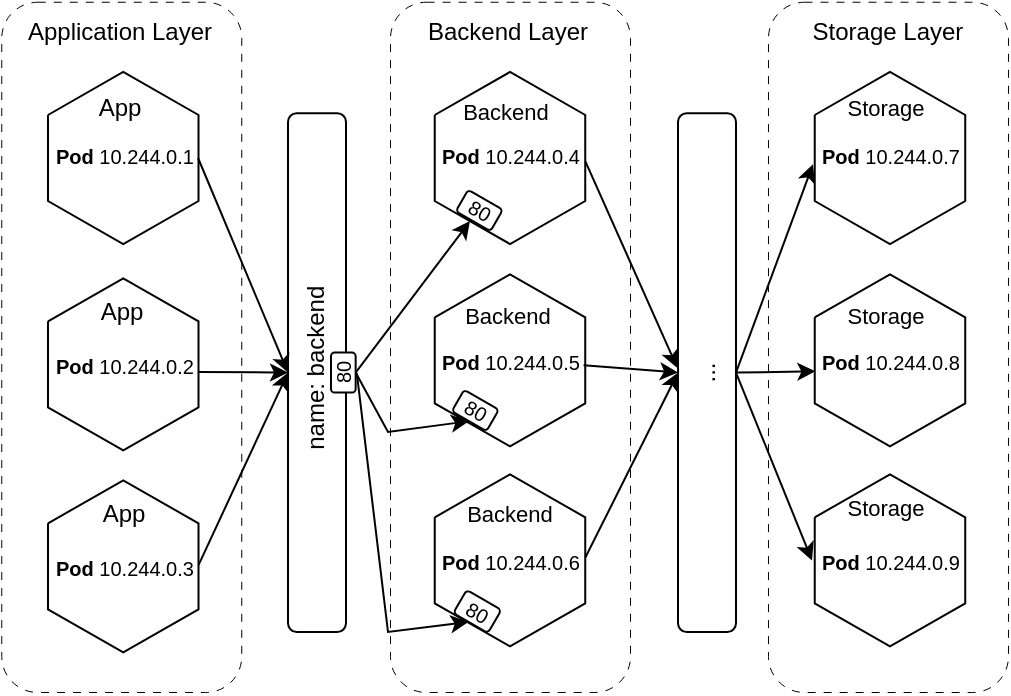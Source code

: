 <mxfile version="22.1.18" type="github">
  <diagram name="Page-1" id="ux_PUUvleqaBWZlEBw-f">
    <mxGraphModel dx="792" dy="1878" grid="1" gridSize="10" guides="1" tooltips="1" connect="1" arrows="1" fold="1" page="1" pageScale="1" pageWidth="850" pageHeight="1100" math="0" shadow="0">
      <root>
        <mxCell id="0" />
        <mxCell id="1" parent="0" />
        <mxCell id="RruQv3TNjF2r6rg1G-1i-4" value="" style="verticalLabelPosition=bottom;verticalAlign=top;html=1;shape=mxgraph.basic.polygon;polyCoords=[[0,0.25],[0.5,0],[1,0.25],[1,0.75],[0.5,1],[0,0.75],[0,0.25]];polyline=1;fillColor=default;perimeter=rectanglePerimeter;" parent="1" vertex="1">
          <mxGeometry x="110" y="-930.0" width="75.25" height="86" as="geometry" />
        </mxCell>
        <mxCell id="RruQv3TNjF2r6rg1G-1i-8" value="&lt;font style=&quot;font-size: 10px;&quot;&gt;&lt;b style=&quot;border-color: var(--border-color); text-align: center;&quot;&gt;Pod&amp;nbsp;&lt;/b&gt;&lt;span style=&quot;border-color: var(--border-color); text-align: center;&quot;&gt;10.244.0.1&lt;/span&gt;&lt;/font&gt;" style="text;whiteSpace=wrap;html=1;rotation=0;" parent="1" vertex="1">
          <mxGeometry x="111.57" y="-901.81" width="68.12" height="27" as="geometry" />
        </mxCell>
        <mxCell id="dw3Hb77Bc445a3Hw7hz_-9" value="" style="verticalLabelPosition=bottom;verticalAlign=top;html=1;shape=mxgraph.basic.polygon;polyCoords=[[0,0.25],[0.5,0],[1,0.25],[1,0.75],[0.5,1],[0,0.75],[0,0.25]];polyline=1;fillColor=default;perimeter=rectanglePerimeter;" parent="1" vertex="1">
          <mxGeometry x="110" y="-826.82" width="75.25" height="86" as="geometry" />
        </mxCell>
        <mxCell id="dw3Hb77Bc445a3Hw7hz_-10" value="&lt;font style=&quot;font-size: 10px;&quot;&gt;&lt;b style=&quot;border-color: var(--border-color); text-align: center;&quot;&gt;Pod&amp;nbsp;&lt;/b&gt;&lt;span style=&quot;border-color: var(--border-color); text-align: center;&quot;&gt;10.244.0.2&lt;/span&gt;&lt;/font&gt;" style="text;whiteSpace=wrap;html=1;rotation=0;" parent="1" vertex="1">
          <mxGeometry x="111.57" y="-796.63" width="68.12" height="27" as="geometry" />
        </mxCell>
        <mxCell id="dw3Hb77Bc445a3Hw7hz_-11" value="" style="verticalLabelPosition=bottom;verticalAlign=top;html=1;shape=mxgraph.basic.polygon;polyCoords=[[0,0.25],[0.5,0],[1,0.25],[1,0.75],[0.5,1],[0,0.75],[0,0.25]];polyline=1;fillColor=default;perimeter=rectanglePerimeter;" parent="1" vertex="1">
          <mxGeometry x="110" y="-725.82" width="75.25" height="86" as="geometry" />
        </mxCell>
        <mxCell id="dw3Hb77Bc445a3Hw7hz_-12" value="&lt;font style=&quot;font-size: 10px;&quot;&gt;&lt;b style=&quot;border-color: var(--border-color); text-align: center;&quot;&gt;Pod&amp;nbsp;&lt;/b&gt;&lt;span style=&quot;border-color: var(--border-color); text-align: center;&quot;&gt;10.244.0.3&lt;/span&gt;&lt;/font&gt;" style="text;whiteSpace=wrap;html=1;rotation=0;" parent="1" vertex="1">
          <mxGeometry x="111.57" y="-695.63" width="68.12" height="27" as="geometry" />
        </mxCell>
        <mxCell id="YKB5RN-4gdlWT_EcJPIz-1" value="App" style="text;html=1;strokeColor=none;fillColor=none;align=center;verticalAlign=middle;whiteSpace=wrap;rounded=0;" vertex="1" parent="1">
          <mxGeometry x="125.63" y="-921.81" width="40" height="20" as="geometry" />
        </mxCell>
        <mxCell id="YKB5RN-4gdlWT_EcJPIz-2" value="App" style="text;html=1;strokeColor=none;fillColor=none;align=center;verticalAlign=middle;whiteSpace=wrap;rounded=0;" vertex="1" parent="1">
          <mxGeometry x="126.63" y="-819.81" width="40" height="20" as="geometry" />
        </mxCell>
        <mxCell id="YKB5RN-4gdlWT_EcJPIz-3" value="App" style="text;html=1;strokeColor=none;fillColor=none;align=center;verticalAlign=middle;whiteSpace=wrap;rounded=0;" vertex="1" parent="1">
          <mxGeometry x="127.63" y="-718.81" width="40" height="20" as="geometry" />
        </mxCell>
        <mxCell id="YKB5RN-4gdlWT_EcJPIz-4" value="" style="rounded=1;whiteSpace=wrap;html=1;fillColor=none;strokeWidth=0.5;dashed=1;dashPattern=8 8;" vertex="1" parent="1">
          <mxGeometry x="86.63" y="-965.13" width="120" height="345.13" as="geometry" />
        </mxCell>
        <mxCell id="YKB5RN-4gdlWT_EcJPIz-5" value="Application Layer" style="text;html=1;strokeColor=none;fillColor=none;align=center;verticalAlign=middle;whiteSpace=wrap;rounded=0;" vertex="1" parent="1">
          <mxGeometry x="95.44" y="-965.13" width="102.37" height="30" as="geometry" />
        </mxCell>
        <mxCell id="YKB5RN-4gdlWT_EcJPIz-6" value="" style="verticalLabelPosition=bottom;verticalAlign=top;html=1;shape=mxgraph.basic.polygon;polyCoords=[[0,0.25],[0.5,0],[1,0.25],[1,0.75],[0.5,1],[0,0.75],[0,0.25]];polyline=1;fillColor=default;perimeter=rectanglePerimeter;" vertex="1" parent="1">
          <mxGeometry x="303.37" y="-930.0" width="75.25" height="86" as="geometry" />
        </mxCell>
        <mxCell id="YKB5RN-4gdlWT_EcJPIz-7" value="&lt;font style=&quot;font-size: 10px;&quot;&gt;&lt;b style=&quot;border-color: var(--border-color); text-align: center;&quot;&gt;Pod&amp;nbsp;&lt;/b&gt;&lt;span style=&quot;border-color: var(--border-color); text-align: center;&quot;&gt;10.244.0.4&lt;/span&gt;&lt;/font&gt;" style="text;whiteSpace=wrap;html=1;rotation=0;" vertex="1" parent="1">
          <mxGeometry x="304.94" y="-901.81" width="68.12" height="27" as="geometry" />
        </mxCell>
        <mxCell id="YKB5RN-4gdlWT_EcJPIz-8" value="" style="verticalLabelPosition=bottom;verticalAlign=top;html=1;shape=mxgraph.basic.polygon;polyCoords=[[0,0.25],[0.5,0],[1,0.25],[1,0.75],[0.5,1],[0,0.75],[0,0.25]];polyline=1;fillColor=default;perimeter=rectanglePerimeter;" vertex="1" parent="1">
          <mxGeometry x="303.37" y="-828.82" width="75.25" height="86" as="geometry" />
        </mxCell>
        <mxCell id="YKB5RN-4gdlWT_EcJPIz-9" value="&lt;font style=&quot;font-size: 10px;&quot;&gt;&lt;b style=&quot;border-color: var(--border-color); text-align: center;&quot;&gt;Pod&amp;nbsp;&lt;/b&gt;&lt;span style=&quot;border-color: var(--border-color); text-align: center;&quot;&gt;10.244.0.5&lt;/span&gt;&lt;/font&gt;" style="text;whiteSpace=wrap;html=1;rotation=0;" vertex="1" parent="1">
          <mxGeometry x="304.94" y="-798.63" width="68.12" height="27" as="geometry" />
        </mxCell>
        <mxCell id="YKB5RN-4gdlWT_EcJPIz-10" value="" style="verticalLabelPosition=bottom;verticalAlign=top;html=1;shape=mxgraph.basic.polygon;polyCoords=[[0,0.25],[0.5,0],[1,0.25],[1,0.75],[0.5,1],[0,0.75],[0,0.25]];polyline=1;fillColor=default;perimeter=rectanglePerimeter;" vertex="1" parent="1">
          <mxGeometry x="303.37" y="-728.82" width="75.25" height="86" as="geometry" />
        </mxCell>
        <mxCell id="YKB5RN-4gdlWT_EcJPIz-11" value="&lt;font style=&quot;font-size: 10px;&quot;&gt;&lt;b style=&quot;border-color: var(--border-color); text-align: center;&quot;&gt;Pod&amp;nbsp;&lt;/b&gt;&lt;span style=&quot;border-color: var(--border-color); text-align: center;&quot;&gt;10.244.0.6&lt;/span&gt;&lt;/font&gt;" style="text;whiteSpace=wrap;html=1;rotation=0;" vertex="1" parent="1">
          <mxGeometry x="304.94" y="-698.63" width="68.12" height="27" as="geometry" />
        </mxCell>
        <mxCell id="YKB5RN-4gdlWT_EcJPIz-12" value="&lt;font style=&quot;font-size: 11px;&quot;&gt;Backend&lt;/font&gt;" style="text;html=1;strokeColor=none;fillColor=none;align=center;verticalAlign=middle;whiteSpace=wrap;rounded=0;" vertex="1" parent="1">
          <mxGeometry x="319" y="-919.81" width="40" height="20" as="geometry" />
        </mxCell>
        <mxCell id="YKB5RN-4gdlWT_EcJPIz-13" value="&lt;font style=&quot;font-size: 11px;&quot;&gt;Backend&lt;/font&gt;" style="text;html=1;strokeColor=none;fillColor=none;align=center;verticalAlign=middle;whiteSpace=wrap;rounded=0;" vertex="1" parent="1">
          <mxGeometry x="320" y="-817.81" width="40" height="20" as="geometry" />
        </mxCell>
        <mxCell id="YKB5RN-4gdlWT_EcJPIz-14" value="&lt;font style=&quot;font-size: 11px;&quot;&gt;Backend&lt;/font&gt;" style="text;html=1;strokeColor=none;fillColor=none;align=center;verticalAlign=middle;whiteSpace=wrap;rounded=0;" vertex="1" parent="1">
          <mxGeometry x="321" y="-718.81" width="40" height="20" as="geometry" />
        </mxCell>
        <mxCell id="YKB5RN-4gdlWT_EcJPIz-16" value="Backend Layer" style="text;html=1;strokeColor=none;fillColor=none;align=center;verticalAlign=middle;whiteSpace=wrap;rounded=0;" vertex="1" parent="1">
          <mxGeometry x="288.81" y="-965.13" width="102.37" height="30" as="geometry" />
        </mxCell>
        <mxCell id="YKB5RN-4gdlWT_EcJPIz-17" value="" style="verticalLabelPosition=bottom;verticalAlign=top;html=1;shape=mxgraph.basic.polygon;polyCoords=[[0,0.25],[0.5,0],[1,0.25],[1,0.75],[0.5,1],[0,0.75],[0,0.25]];polyline=1;fillColor=default;perimeter=rectanglePerimeter;" vertex="1" parent="1">
          <mxGeometry x="493.37" y="-930.0" width="75.25" height="86" as="geometry" />
        </mxCell>
        <mxCell id="YKB5RN-4gdlWT_EcJPIz-18" value="&lt;font style=&quot;font-size: 10px;&quot;&gt;&lt;b style=&quot;border-color: var(--border-color); text-align: center;&quot;&gt;Pod&amp;nbsp;&lt;/b&gt;&lt;span style=&quot;border-color: var(--border-color); text-align: center;&quot;&gt;10.244.0.7&lt;/span&gt;&lt;/font&gt;" style="text;whiteSpace=wrap;html=1;rotation=0;" vertex="1" parent="1">
          <mxGeometry x="494.94" y="-901.81" width="68.12" height="27" as="geometry" />
        </mxCell>
        <mxCell id="YKB5RN-4gdlWT_EcJPIz-19" value="" style="verticalLabelPosition=bottom;verticalAlign=top;html=1;shape=mxgraph.basic.polygon;polyCoords=[[0,0.25],[0.5,0],[1,0.25],[1,0.75],[0.5,1],[0,0.75],[0,0.25]];polyline=1;fillColor=default;perimeter=rectanglePerimeter;" vertex="1" parent="1">
          <mxGeometry x="493.37" y="-828.82" width="75.25" height="86" as="geometry" />
        </mxCell>
        <mxCell id="YKB5RN-4gdlWT_EcJPIz-20" value="&lt;font style=&quot;font-size: 10px;&quot;&gt;&lt;b style=&quot;border-color: var(--border-color); text-align: center;&quot;&gt;Pod&amp;nbsp;&lt;/b&gt;&lt;span style=&quot;border-color: var(--border-color); text-align: center;&quot;&gt;10.244.0.8&lt;/span&gt;&lt;/font&gt;" style="text;whiteSpace=wrap;html=1;rotation=0;" vertex="1" parent="1">
          <mxGeometry x="494.94" y="-798.63" width="68.12" height="27" as="geometry" />
        </mxCell>
        <mxCell id="YKB5RN-4gdlWT_EcJPIz-21" value="" style="verticalLabelPosition=bottom;verticalAlign=top;html=1;shape=mxgraph.basic.polygon;polyCoords=[[0,0.25],[0.5,0],[1,0.25],[1,0.75],[0.5,1],[0,0.75],[0,0.25]];polyline=1;fillColor=default;perimeter=rectanglePerimeter;" vertex="1" parent="1">
          <mxGeometry x="493.37" y="-728.82" width="75.25" height="86" as="geometry" />
        </mxCell>
        <mxCell id="YKB5RN-4gdlWT_EcJPIz-22" value="&lt;font style=&quot;font-size: 10px;&quot;&gt;&lt;b style=&quot;border-color: var(--border-color); text-align: center;&quot;&gt;Pod&amp;nbsp;&lt;/b&gt;&lt;span style=&quot;border-color: var(--border-color); text-align: center;&quot;&gt;10.244.0.9&lt;/span&gt;&lt;/font&gt;" style="text;whiteSpace=wrap;html=1;rotation=0;" vertex="1" parent="1">
          <mxGeometry x="494.94" y="-698.63" width="68.12" height="27" as="geometry" />
        </mxCell>
        <mxCell id="YKB5RN-4gdlWT_EcJPIz-23" value="&lt;font style=&quot;font-size: 11px;&quot;&gt;Storage&lt;/font&gt;" style="text;html=1;strokeColor=none;fillColor=none;align=center;verticalAlign=middle;whiteSpace=wrap;rounded=0;" vertex="1" parent="1">
          <mxGeometry x="509" y="-921.81" width="40" height="20" as="geometry" />
        </mxCell>
        <mxCell id="YKB5RN-4gdlWT_EcJPIz-27" value="Storage Layer" style="text;html=1;strokeColor=none;fillColor=none;align=center;verticalAlign=middle;whiteSpace=wrap;rounded=0;" vertex="1" parent="1">
          <mxGeometry x="478.81" y="-965.13" width="102.37" height="30" as="geometry" />
        </mxCell>
        <mxCell id="YKB5RN-4gdlWT_EcJPIz-30" value="&lt;font style=&quot;font-size: 11px;&quot;&gt;Storage&lt;/font&gt;" style="text;html=1;strokeColor=none;fillColor=none;align=center;verticalAlign=middle;whiteSpace=wrap;rounded=0;" vertex="1" parent="1">
          <mxGeometry x="509" y="-817.81" width="40" height="20" as="geometry" />
        </mxCell>
        <mxCell id="YKB5RN-4gdlWT_EcJPIz-31" value="&lt;font style=&quot;font-size: 11px;&quot;&gt;Storage&lt;/font&gt;" style="text;html=1;strokeColor=none;fillColor=none;align=center;verticalAlign=middle;whiteSpace=wrap;rounded=0;" vertex="1" parent="1">
          <mxGeometry x="509" y="-721.81" width="40" height="20" as="geometry" />
        </mxCell>
        <mxCell id="YKB5RN-4gdlWT_EcJPIz-32" value="" style="rounded=1;whiteSpace=wrap;html=1;" vertex="1" parent="1">
          <mxGeometry x="230" y="-909.41" width="29" height="259.41" as="geometry" />
        </mxCell>
        <mxCell id="YKB5RN-4gdlWT_EcJPIz-33" value="&lt;font style=&quot;font-size: 10px;&quot;&gt;80&lt;/font&gt;" style="rounded=1;whiteSpace=wrap;html=1;rotation=30;" vertex="1" parent="1">
          <mxGeometry x="314.66" y="-666.91" width="20" height="13.33" as="geometry" />
        </mxCell>
        <mxCell id="YKB5RN-4gdlWT_EcJPIz-34" value="&lt;font style=&quot;font-size: 10px;&quot;&gt;80&lt;/font&gt;" style="rounded=1;whiteSpace=wrap;html=1;rotation=30;" vertex="1" parent="1">
          <mxGeometry x="313.66" y="-766.91" width="20" height="12.33" as="geometry" />
        </mxCell>
        <mxCell id="YKB5RN-4gdlWT_EcJPIz-35" value="&lt;font style=&quot;font-size: 10px;&quot;&gt;80&lt;/font&gt;" style="rounded=1;whiteSpace=wrap;html=1;rotation=30;" vertex="1" parent="1">
          <mxGeometry x="315.66" y="-866.91" width="20" height="12.33" as="geometry" />
        </mxCell>
        <mxCell id="YKB5RN-4gdlWT_EcJPIz-36" value="&lt;font style=&quot;font-size: 10px;&quot;&gt;80&lt;/font&gt;" style="rounded=1;whiteSpace=wrap;html=1;rotation=-90;" vertex="1" parent="1">
          <mxGeometry x="247.66" y="-785.87" width="20" height="12.33" as="geometry" />
        </mxCell>
        <mxCell id="YKB5RN-4gdlWT_EcJPIz-37" value="" style="endArrow=classic;html=1;rounded=0;exitX=0.997;exitY=0.5;exitDx=0;exitDy=0;exitPerimeter=0;entryX=0;entryY=0.5;entryDx=0;entryDy=0;" edge="1" parent="1" source="RruQv3TNjF2r6rg1G-1i-4" target="YKB5RN-4gdlWT_EcJPIz-32">
          <mxGeometry width="50" height="50" relative="1" as="geometry">
            <mxPoint x="440" y="-670" as="sourcePoint" />
            <mxPoint x="490" y="-720" as="targetPoint" />
          </mxGeometry>
        </mxCell>
        <mxCell id="YKB5RN-4gdlWT_EcJPIz-38" value="" style="endArrow=classic;html=1;rounded=0;exitX=0.997;exitY=0.544;exitDx=0;exitDy=0;exitPerimeter=0;entryX=0;entryY=0.5;entryDx=0;entryDy=0;" edge="1" parent="1" source="dw3Hb77Bc445a3Hw7hz_-9" target="YKB5RN-4gdlWT_EcJPIz-32">
          <mxGeometry width="50" height="50" relative="1" as="geometry">
            <mxPoint x="195" y="-877" as="sourcePoint" />
            <mxPoint x="240" y="-770" as="targetPoint" />
          </mxGeometry>
        </mxCell>
        <mxCell id="YKB5RN-4gdlWT_EcJPIz-39" value="" style="endArrow=classic;html=1;rounded=0;exitX=1.001;exitY=0.491;exitDx=0;exitDy=0;exitPerimeter=0;entryX=0;entryY=0.5;entryDx=0;entryDy=0;" edge="1" parent="1" source="dw3Hb77Bc445a3Hw7hz_-11" target="YKB5RN-4gdlWT_EcJPIz-32">
          <mxGeometry width="50" height="50" relative="1" as="geometry">
            <mxPoint x="195" y="-772" as="sourcePoint" />
            <mxPoint x="240" y="-770" as="targetPoint" />
          </mxGeometry>
        </mxCell>
        <mxCell id="YKB5RN-4gdlWT_EcJPIz-40" value="" style="endArrow=classic;html=1;rounded=0;exitX=0.5;exitY=1;exitDx=0;exitDy=0;entryX=0.234;entryY=0.867;entryDx=0;entryDy=0;entryPerimeter=0;" edge="1" parent="1" source="YKB5RN-4gdlWT_EcJPIz-36" target="YKB5RN-4gdlWT_EcJPIz-6">
          <mxGeometry width="50" height="50" relative="1" as="geometry">
            <mxPoint x="390" y="-650" as="sourcePoint" />
            <mxPoint x="440" y="-700" as="targetPoint" />
          </mxGeometry>
        </mxCell>
        <mxCell id="YKB5RN-4gdlWT_EcJPIz-41" value="" style="endArrow=classic;html=1;rounded=0;exitX=0.5;exitY=1;exitDx=0;exitDy=0;entryX=0.5;entryY=1;entryDx=0;entryDy=0;" edge="1" parent="1" source="YKB5RN-4gdlWT_EcJPIz-36" target="YKB5RN-4gdlWT_EcJPIz-34">
          <mxGeometry width="50" height="50" relative="1" as="geometry">
            <mxPoint x="274" y="-770" as="sourcePoint" />
            <mxPoint x="331" y="-845" as="targetPoint" />
            <Array as="points">
              <mxPoint x="280" y="-750" />
            </Array>
          </mxGeometry>
        </mxCell>
        <mxCell id="YKB5RN-4gdlWT_EcJPIz-42" value="" style="endArrow=classic;html=1;rounded=0;exitX=0.488;exitY=1.047;exitDx=0;exitDy=0;exitPerimeter=0;entryX=0.225;entryY=0.858;entryDx=0;entryDy=0;entryPerimeter=0;" edge="1" parent="1" source="YKB5RN-4gdlWT_EcJPIz-36" target="YKB5RN-4gdlWT_EcJPIz-10">
          <mxGeometry width="50" height="50" relative="1" as="geometry">
            <mxPoint x="270" y="-780" as="sourcePoint" />
            <mxPoint x="290" y="-670" as="targetPoint" />
            <Array as="points">
              <mxPoint x="280" y="-650" />
            </Array>
          </mxGeometry>
        </mxCell>
        <mxCell id="YKB5RN-4gdlWT_EcJPIz-61" value="" style="rounded=1;whiteSpace=wrap;html=1;" vertex="1" parent="1">
          <mxGeometry x="425" y="-909.41" width="29" height="259.41" as="geometry" />
        </mxCell>
        <mxCell id="YKB5RN-4gdlWT_EcJPIz-62" value="" style="endArrow=classic;html=1;rounded=0;entryX=-0.01;entryY=0.491;entryDx=0;entryDy=0;entryPerimeter=0;exitX=1.001;exitY=0.52;exitDx=0;exitDy=0;exitPerimeter=0;" edge="1" parent="1" source="YKB5RN-4gdlWT_EcJPIz-6" target="YKB5RN-4gdlWT_EcJPIz-61">
          <mxGeometry width="50" height="50" relative="1" as="geometry">
            <mxPoint x="390" y="-880" as="sourcePoint" />
            <mxPoint x="340" y="-690" as="targetPoint" />
          </mxGeometry>
        </mxCell>
        <mxCell id="YKB5RN-4gdlWT_EcJPIz-63" value="" style="endArrow=classic;html=1;rounded=0;entryX=0;entryY=0.5;entryDx=0;entryDy=0;exitX=0.989;exitY=0.529;exitDx=0;exitDy=0;exitPerimeter=0;" edge="1" parent="1" source="YKB5RN-4gdlWT_EcJPIz-8" target="YKB5RN-4gdlWT_EcJPIz-61">
          <mxGeometry width="50" height="50" relative="1" as="geometry">
            <mxPoint x="389" y="-875" as="sourcePoint" />
            <mxPoint x="435" y="-772" as="targetPoint" />
          </mxGeometry>
        </mxCell>
        <mxCell id="YKB5RN-4gdlWT_EcJPIz-64" value="" style="endArrow=classic;html=1;rounded=0;exitX=1;exitY=0.485;exitDx=0;exitDy=0;exitPerimeter=0;entryX=0;entryY=0.5;entryDx=0;entryDy=0;" edge="1" parent="1" source="YKB5RN-4gdlWT_EcJPIz-10" target="YKB5RN-4gdlWT_EcJPIz-61">
          <mxGeometry width="50" height="50" relative="1" as="geometry">
            <mxPoint x="310" y="-690" as="sourcePoint" />
            <mxPoint x="360" y="-740" as="targetPoint" />
          </mxGeometry>
        </mxCell>
        <mxCell id="YKB5RN-4gdlWT_EcJPIz-65" value="" style="endArrow=classic;html=1;rounded=0;entryX=-0.012;entryY=0.537;entryDx=0;entryDy=0;entryPerimeter=0;exitX=1;exitY=0.5;exitDx=0;exitDy=0;" edge="1" parent="1" source="YKB5RN-4gdlWT_EcJPIz-61" target="YKB5RN-4gdlWT_EcJPIz-17">
          <mxGeometry width="50" height="50" relative="1" as="geometry">
            <mxPoint x="350" y="-710" as="sourcePoint" />
            <mxPoint x="400" y="-760" as="targetPoint" />
          </mxGeometry>
        </mxCell>
        <mxCell id="YKB5RN-4gdlWT_EcJPIz-66" value="" style="endArrow=classic;html=1;rounded=0;entryX=0.004;entryY=0.564;entryDx=0;entryDy=0;entryPerimeter=0;exitX=1;exitY=0.5;exitDx=0;exitDy=0;" edge="1" parent="1" source="YKB5RN-4gdlWT_EcJPIz-61" target="YKB5RN-4gdlWT_EcJPIz-19">
          <mxGeometry width="50" height="50" relative="1" as="geometry">
            <mxPoint x="450" y="-780" as="sourcePoint" />
            <mxPoint x="502" y="-874" as="targetPoint" />
          </mxGeometry>
        </mxCell>
        <mxCell id="YKB5RN-4gdlWT_EcJPIz-67" value="" style="endArrow=classic;html=1;rounded=0;entryX=-0.018;entryY=0.501;entryDx=0;entryDy=0;entryPerimeter=0;exitX=1;exitY=0.5;exitDx=0;exitDy=0;" edge="1" parent="1" source="YKB5RN-4gdlWT_EcJPIz-61" target="YKB5RN-4gdlWT_EcJPIz-21">
          <mxGeometry width="50" height="50" relative="1" as="geometry">
            <mxPoint x="450" y="-780" as="sourcePoint" />
            <mxPoint x="512" y="-864" as="targetPoint" />
          </mxGeometry>
        </mxCell>
        <mxCell id="YKB5RN-4gdlWT_EcJPIz-68" value="name: backend" style="text;html=1;strokeColor=none;fillColor=none;align=center;verticalAlign=middle;whiteSpace=wrap;rounded=0;rotation=-90;" vertex="1" parent="1">
          <mxGeometry x="189.5" y="-796.63" width="110" height="30" as="geometry" />
        </mxCell>
        <mxCell id="YKB5RN-4gdlWT_EcJPIz-69" value="..." style="text;html=1;strokeColor=none;fillColor=none;align=center;verticalAlign=middle;whiteSpace=wrap;rounded=0;rotation=-90;" vertex="1" parent="1">
          <mxGeometry x="384.94" y="-794.7" width="110" height="30" as="geometry" />
        </mxCell>
        <mxCell id="YKB5RN-4gdlWT_EcJPIz-70" value="" style="rounded=1;whiteSpace=wrap;html=1;fillColor=none;strokeWidth=0.5;dashed=1;dashPattern=8 8;" vertex="1" parent="1">
          <mxGeometry x="281" y="-965.13" width="120" height="345.13" as="geometry" />
        </mxCell>
        <mxCell id="YKB5RN-4gdlWT_EcJPIz-71" value="" style="rounded=1;whiteSpace=wrap;html=1;fillColor=none;strokeWidth=0.5;dashed=1;dashPattern=8 8;" vertex="1" parent="1">
          <mxGeometry x="469.99" y="-965.13" width="120" height="345.13" as="geometry" />
        </mxCell>
      </root>
    </mxGraphModel>
  </diagram>
</mxfile>
